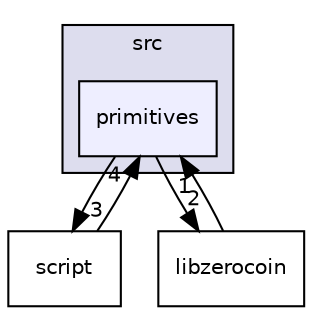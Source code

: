 digraph "src/primitives" {
  compound=true
  node [ fontsize="10", fontname="Helvetica"];
  edge [ labelfontsize="10", labelfontname="Helvetica"];
  subgraph clusterdir_68267d1309a1af8e8297ef4c3efbcdba {
    graph [ bgcolor="#ddddee", pencolor="black", label="src" fontname="Helvetica", fontsize="10", URL="dir_68267d1309a1af8e8297ef4c3efbcdba.html"]
  dir_bbf56bce9985720f86fc476f3812db24 [shape=box, label="primitives", style="filled", fillcolor="#eeeeff", pencolor="black", URL="dir_bbf56bce9985720f86fc476f3812db24.html"];
  }
  dir_fe414d616bd0c4668e6515f48824338f [shape=box label="script" URL="dir_fe414d616bd0c4668e6515f48824338f.html"];
  dir_8325677d7f168dcba2b2eb5d853c27cf [shape=box label="libzerocoin" URL="dir_8325677d7f168dcba2b2eb5d853c27cf.html"];
  dir_fe414d616bd0c4668e6515f48824338f->dir_bbf56bce9985720f86fc476f3812db24 [headlabel="4", labeldistance=1.5 headhref="dir_000007_000004.html"];
  dir_8325677d7f168dcba2b2eb5d853c27cf->dir_bbf56bce9985720f86fc476f3812db24 [headlabel="1", labeldistance=1.5 headhref="dir_000003_000004.html"];
  dir_bbf56bce9985720f86fc476f3812db24->dir_fe414d616bd0c4668e6515f48824338f [headlabel="3", labeldistance=1.5 headhref="dir_000004_000007.html"];
  dir_bbf56bce9985720f86fc476f3812db24->dir_8325677d7f168dcba2b2eb5d853c27cf [headlabel="2", labeldistance=1.5 headhref="dir_000004_000003.html"];
}
